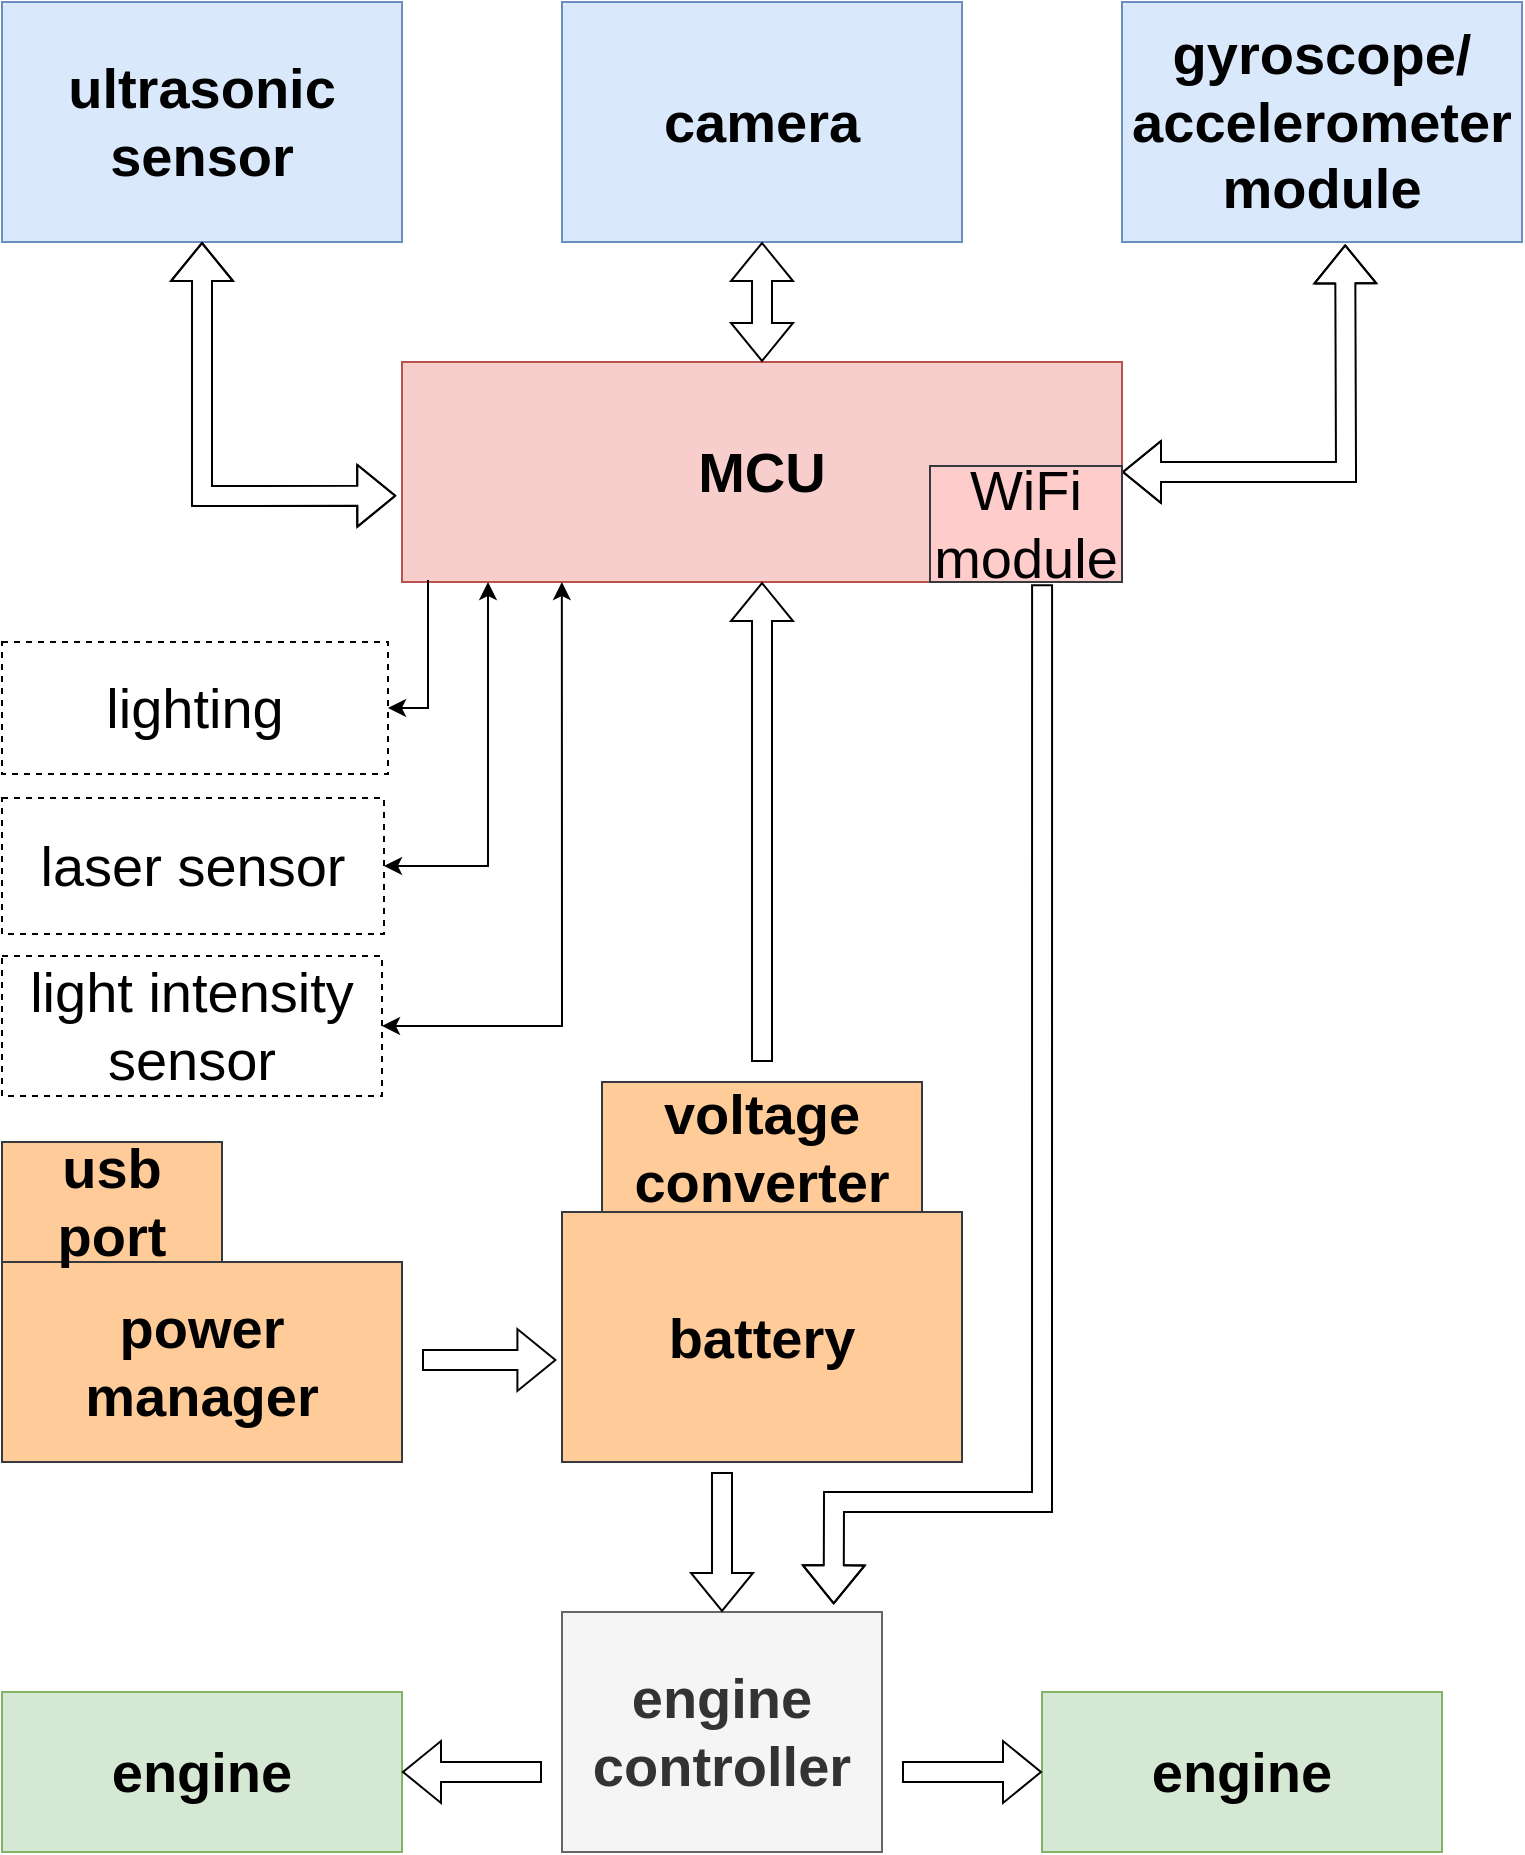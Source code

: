 <mxfile version="19.0.3" type="device"><diagram id="IMz69SLK2kaogaF4SCeo" name="Strona-1"><mxGraphModel dx="680" dy="509" grid="0" gridSize="10" guides="1" tooltips="1" connect="1" arrows="1" fold="1" page="1" pageScale="1" pageWidth="827" pageHeight="1169" background="none" math="0" shadow="0"><root><mxCell id="0"/><mxCell id="1" parent="0"/><mxCell id="QElrCCA6CswHDYeOLNxk-1" value="MCU" style="rounded=0;whiteSpace=wrap;html=1;fontStyle=1;fontSize=28;fillColor=#f8cecc;strokeColor=#b85450;" vertex="1" parent="1"><mxGeometry x="240" y="380" width="360" height="110" as="geometry"/></mxCell><mxCell id="QElrCCA6CswHDYeOLNxk-2" value="&lt;b&gt;camera&lt;/b&gt;" style="rounded=0;whiteSpace=wrap;html=1;fontSize=28;fillColor=#dae8fc;strokeColor=#6c8ebf;" vertex="1" parent="1"><mxGeometry x="320" y="200" width="200" height="120" as="geometry"/></mxCell><mxCell id="QElrCCA6CswHDYeOLNxk-7" value="&lt;b&gt;engine&lt;/b&gt;" style="rounded=0;whiteSpace=wrap;html=1;fontSize=28;fillColor=#d5e8d4;strokeColor=#82b366;" vertex="1" parent="1"><mxGeometry x="40" y="1045" width="200" height="80" as="geometry"/></mxCell><mxCell id="QElrCCA6CswHDYeOLNxk-8" value="&lt;b&gt;engine&lt;/b&gt;" style="rounded=0;whiteSpace=wrap;html=1;fontSize=28;fillColor=#d5e8d4;strokeColor=#82b366;" vertex="1" parent="1"><mxGeometry x="560" y="1045" width="200" height="80" as="geometry"/></mxCell><mxCell id="QElrCCA6CswHDYeOLNxk-9" value="&lt;span lang=&quot;en&quot; class=&quot;VIiyi&quot;&gt;&lt;b&gt;engine controller&lt;/b&gt;&lt;/span&gt;" style="rounded=0;whiteSpace=wrap;html=1;fontSize=28;fillColor=#f5f5f5;fontColor=#333333;strokeColor=#666666;" vertex="1" parent="1"><mxGeometry x="320" y="1005" width="160" height="120" as="geometry"/></mxCell><mxCell id="QElrCCA6CswHDYeOLNxk-10" value="&lt;span lang=&quot;en&quot; class=&quot;VIiyi&quot;&gt;&lt;b&gt;ultrasonic sensor&lt;/b&gt;&lt;/span&gt;" style="rounded=0;whiteSpace=wrap;html=1;fontSize=28;fillColor=#dae8fc;strokeColor=#6c8ebf;" vertex="1" parent="1"><mxGeometry x="40" y="200" width="200" height="120" as="geometry"/></mxCell><mxCell id="QElrCCA6CswHDYeOLNxk-11" value="&lt;span lang=&quot;en&quot; class=&quot;VIiyi&quot;&gt;&lt;b&gt;battery&lt;/b&gt;&lt;/span&gt;" style="rounded=0;whiteSpace=wrap;html=1;fontSize=28;fillColor=#ffcc99;strokeColor=#36393d;" vertex="1" parent="1"><mxGeometry x="320" y="805" width="200" height="125" as="geometry"/></mxCell><mxCell id="QElrCCA6CswHDYeOLNxk-12" value="&lt;span lang=&quot;en&quot; class=&quot;VIiyi&quot;&gt;&lt;b&gt;gyroscope/&lt;br&gt;&lt;/b&gt;&lt;/span&gt;&lt;span lang=&quot;en&quot; class=&quot;VIiyi&quot;&gt;&lt;b&gt;accelerometer&lt;br&gt;module&lt;/b&gt;&lt;br&gt;&lt;/span&gt;" style="rounded=0;whiteSpace=wrap;html=1;fontSize=28;fillColor=#dae8fc;strokeColor=#6c8ebf;" vertex="1" parent="1"><mxGeometry x="600" y="200" width="200" height="120" as="geometry"/></mxCell><mxCell id="QElrCCA6CswHDYeOLNxk-13" value="&lt;b&gt;power manager&lt;/b&gt;" style="rounded=0;whiteSpace=wrap;html=1;fontSize=28;fillColor=#ffcc99;strokeColor=#36393d;" vertex="1" parent="1"><mxGeometry x="40" y="830" width="200" height="100" as="geometry"/></mxCell><mxCell id="QElrCCA6CswHDYeOLNxk-14" value="&lt;b&gt;usb port&lt;/b&gt;" style="rounded=0;whiteSpace=wrap;html=1;fontSize=28;fillColor=#ffcc99;strokeColor=#36393d;" vertex="1" parent="1"><mxGeometry x="40" y="770" width="110" height="60" as="geometry"/></mxCell><mxCell id="QElrCCA6CswHDYeOLNxk-18" value="" style="shape=flexArrow;endArrow=classic;html=1;rounded=0;fontSize=28;entryX=-0.014;entryY=0.592;entryDx=0;entryDy=0;entryPerimeter=0;" edge="1" parent="1" target="QElrCCA6CswHDYeOLNxk-11"><mxGeometry width="50" height="50" relative="1" as="geometry"><mxPoint x="250" y="879" as="sourcePoint"/><mxPoint x="300" y="880" as="targetPoint"/></mxGeometry></mxCell><mxCell id="QElrCCA6CswHDYeOLNxk-19" value="" style="shape=flexArrow;endArrow=classic;html=1;rounded=0;fontSize=28;" edge="1" parent="1" target="QElrCCA6CswHDYeOLNxk-9"><mxGeometry width="50" height="50" relative="1" as="geometry"><mxPoint x="400" y="935" as="sourcePoint"/><mxPoint x="480" y="765" as="targetPoint"/></mxGeometry></mxCell><mxCell id="QElrCCA6CswHDYeOLNxk-20" value="" style="shape=flexArrow;endArrow=classic;html=1;rounded=0;fontSize=28;entryX=0;entryY=0.5;entryDx=0;entryDy=0;" edge="1" parent="1" target="QElrCCA6CswHDYeOLNxk-8"><mxGeometry width="50" height="50" relative="1" as="geometry"><mxPoint x="490" y="1085" as="sourcePoint"/><mxPoint x="480" y="765" as="targetPoint"/></mxGeometry></mxCell><mxCell id="QElrCCA6CswHDYeOLNxk-21" value="" style="shape=flexArrow;endArrow=classic;html=1;rounded=0;fontSize=28;entryX=1;entryY=0.5;entryDx=0;entryDy=0;" edge="1" parent="1" target="QElrCCA6CswHDYeOLNxk-7"><mxGeometry width="50" height="50" relative="1" as="geometry"><mxPoint x="310" y="1085" as="sourcePoint"/><mxPoint x="480" y="765" as="targetPoint"/></mxGeometry></mxCell><mxCell id="QElrCCA6CswHDYeOLNxk-23" value="" style="shape=flexArrow;endArrow=classic;html=1;rounded=0;fontSize=28;" edge="1" parent="1"><mxGeometry width="50" height="50" relative="1" as="geometry"><mxPoint x="420" y="730" as="sourcePoint"/><mxPoint x="420" y="490" as="targetPoint"/></mxGeometry></mxCell><mxCell id="QElrCCA6CswHDYeOLNxk-25" value="" style="shape=flexArrow;endArrow=classic;startArrow=classic;html=1;rounded=0;fontSize=28;exitX=0.5;exitY=0;exitDx=0;exitDy=0;entryX=0.5;entryY=1;entryDx=0;entryDy=0;" edge="1" parent="1" source="QElrCCA6CswHDYeOLNxk-1" target="QElrCCA6CswHDYeOLNxk-2"><mxGeometry width="100" height="100" relative="1" as="geometry"><mxPoint x="400" y="560" as="sourcePoint"/><mxPoint x="500" y="460" as="targetPoint"/></mxGeometry></mxCell><mxCell id="QElrCCA6CswHDYeOLNxk-26" value="" style="shape=flexArrow;endArrow=classic;startArrow=classic;html=1;rounded=0;fontSize=28;exitX=-0.008;exitY=0.608;exitDx=0;exitDy=0;exitPerimeter=0;entryX=0.5;entryY=1;entryDx=0;entryDy=0;" edge="1" parent="1" source="QElrCCA6CswHDYeOLNxk-1" target="QElrCCA6CswHDYeOLNxk-10"><mxGeometry width="100" height="100" relative="1" as="geometry"><mxPoint x="400" y="560" as="sourcePoint"/><mxPoint x="500" y="460" as="targetPoint"/><Array as="points"><mxPoint x="140" y="447"/></Array></mxGeometry></mxCell><mxCell id="QElrCCA6CswHDYeOLNxk-27" value="" style="shape=flexArrow;endArrow=classic;startArrow=classic;html=1;rounded=0;fontSize=28;exitX=1;exitY=0.5;exitDx=0;exitDy=0;entryX=0.558;entryY=1.01;entryDx=0;entryDy=0;entryPerimeter=0;" edge="1" parent="1" source="QElrCCA6CswHDYeOLNxk-1" target="QElrCCA6CswHDYeOLNxk-12"><mxGeometry width="100" height="100" relative="1" as="geometry"><mxPoint x="400" y="560" as="sourcePoint"/><mxPoint x="500" y="460" as="targetPoint"/><Array as="points"><mxPoint x="712" y="435"/></Array></mxGeometry></mxCell><mxCell id="QElrCCA6CswHDYeOLNxk-29" value="" style="shape=flexArrow;endArrow=classic;html=1;rounded=0;fontSize=28;exitX=0.889;exitY=1.01;exitDx=0;exitDy=0;exitPerimeter=0;entryX=0.849;entryY=-0.032;entryDx=0;entryDy=0;entryPerimeter=0;" edge="1" parent="1" source="QElrCCA6CswHDYeOLNxk-1" target="QElrCCA6CswHDYeOLNxk-9"><mxGeometry width="50" height="50" relative="1" as="geometry"><mxPoint x="427" y="537" as="sourcePoint"/><mxPoint x="457" y="798" as="targetPoint"/><Array as="points"><mxPoint x="560" y="950"/><mxPoint x="456" y="950"/></Array></mxGeometry></mxCell><mxCell id="QElrCCA6CswHDYeOLNxk-30" value="&lt;span lang=&quot;en&quot; class=&quot;VIiyi&quot;&gt;&lt;b&gt;voltage converter&lt;/b&gt;&lt;/span&gt;" style="rounded=0;whiteSpace=wrap;html=1;fontSize=28;fillColor=#ffcc99;strokeColor=#36393d;" vertex="1" parent="1"><mxGeometry x="340" y="740" width="160" height="65" as="geometry"/></mxCell><mxCell id="QElrCCA6CswHDYeOLNxk-31" value="&lt;span lang=&quot;en&quot; class=&quot;VIiyi&quot;&gt;lighting&lt;/span&gt;" style="rounded=0;whiteSpace=wrap;html=1;fontSize=28;dashed=1;" vertex="1" parent="1"><mxGeometry x="40" y="520" width="193" height="66" as="geometry"/></mxCell><mxCell id="QElrCCA6CswHDYeOLNxk-33" value="&lt;span lang=&quot;en&quot; class=&quot;VIiyi&quot;&gt;laser sensor&lt;/span&gt;" style="rounded=0;whiteSpace=wrap;html=1;dashed=1;fontSize=28;" vertex="1" parent="1"><mxGeometry x="40" y="598" width="191" height="68" as="geometry"/></mxCell><mxCell id="QElrCCA6CswHDYeOLNxk-34" value="&lt;span lang=&quot;en&quot; class=&quot;VIiyi&quot;&gt;light intensity sensor&lt;/span&gt;" style="rounded=0;whiteSpace=wrap;html=1;dashed=1;fontSize=28;" vertex="1" parent="1"><mxGeometry x="40" y="677" width="190" height="70" as="geometry"/></mxCell><mxCell id="QElrCCA6CswHDYeOLNxk-38" value="" style="endArrow=classic;html=1;rounded=0;fontSize=28;entryX=1;entryY=0.5;entryDx=0;entryDy=0;" edge="1" parent="1" target="QElrCCA6CswHDYeOLNxk-31"><mxGeometry width="50" height="50" relative="1" as="geometry"><mxPoint x="253" y="489" as="sourcePoint"/><mxPoint x="250" y="550" as="targetPoint"/><Array as="points"><mxPoint x="253" y="553"/></Array></mxGeometry></mxCell><mxCell id="QElrCCA6CswHDYeOLNxk-39" value="" style="endArrow=classic;startArrow=classic;html=1;rounded=0;fontSize=28;exitX=1;exitY=0.5;exitDx=0;exitDy=0;" edge="1" parent="1" source="QElrCCA6CswHDYeOLNxk-33"><mxGeometry width="50" height="50" relative="1" as="geometry"><mxPoint x="430" y="690" as="sourcePoint"/><mxPoint x="283" y="490" as="targetPoint"/><Array as="points"><mxPoint x="283" y="632"/><mxPoint x="283" y="608"/></Array></mxGeometry></mxCell><mxCell id="QElrCCA6CswHDYeOLNxk-40" value="" style="endArrow=classic;startArrow=classic;html=1;rounded=0;fontSize=28;exitX=1;exitY=0.5;exitDx=0;exitDy=0;entryX=0.222;entryY=1;entryDx=0;entryDy=0;entryPerimeter=0;" edge="1" parent="1" source="QElrCCA6CswHDYeOLNxk-34" target="QElrCCA6CswHDYeOLNxk-1"><mxGeometry width="50" height="50" relative="1" as="geometry"><mxPoint x="430" y="690" as="sourcePoint"/><mxPoint x="480" y="640" as="targetPoint"/><Array as="points"><mxPoint x="320" y="712"/></Array></mxGeometry></mxCell><mxCell id="QElrCCA6CswHDYeOLNxk-42" value="WiFi module" style="rounded=0;whiteSpace=wrap;html=1;fontSize=28;fillColor=#ffcccc;strokeColor=#36393d;" vertex="1" parent="1"><mxGeometry x="504" y="432" width="96" height="58" as="geometry"/></mxCell></root></mxGraphModel></diagram></mxfile>